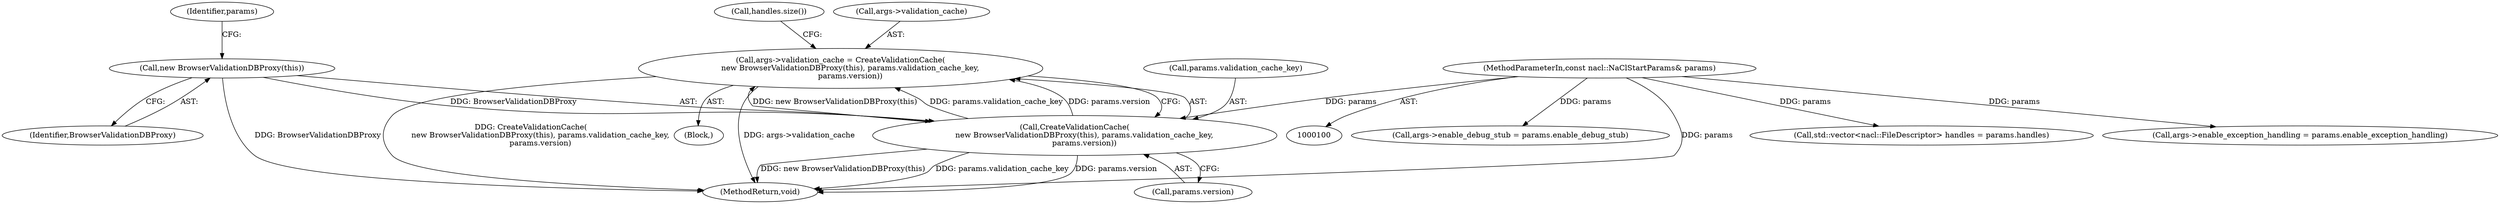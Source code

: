 digraph "0_Chrome_3b0d77670a0613f409110817455d2137576b485a_7@pointer" {
"1000243" [label="(Call,args->validation_cache = CreateValidationCache(\n        new BrowserValidationDBProxy(this), params.validation_cache_key,\n        params.version))"];
"1000247" [label="(Call,CreateValidationCache(\n        new BrowserValidationDBProxy(this), params.validation_cache_key,\n        params.version))"];
"1000248" [label="(Call,new BrowserValidationDBProxy(this))"];
"1000101" [label="(MethodParameterIn,const nacl::NaClStartParams& params)"];
"1000253" [label="(Call,params.version)"];
"1000237" [label="(Block,)"];
"1000249" [label="(Identifier,BrowserValidationDBProxy)"];
"1000251" [label="(Identifier,params)"];
"1000275" [label="(Call,args->enable_debug_stub = params.enable_debug_stub)"];
"1000248" [label="(Call,new BrowserValidationDBProxy(this))"];
"1000149" [label="(Call,std::vector<nacl::FileDescriptor> handles = params.handles)"];
"1000247" [label="(Call,CreateValidationCache(\n        new BrowserValidationDBProxy(this), params.validation_cache_key,\n        params.version))"];
"1000268" [label="(Call,args->enable_exception_handling = params.enable_exception_handling)"];
"1000250" [label="(Call,params.validation_cache_key)"];
"1000258" [label="(Call,handles.size())"];
"1000101" [label="(MethodParameterIn,const nacl::NaClStartParams& params)"];
"1000295" [label="(MethodReturn,void)"];
"1000244" [label="(Call,args->validation_cache)"];
"1000243" [label="(Call,args->validation_cache = CreateValidationCache(\n        new BrowserValidationDBProxy(this), params.validation_cache_key,\n        params.version))"];
"1000243" -> "1000237"  [label="AST: "];
"1000243" -> "1000247"  [label="CFG: "];
"1000244" -> "1000243"  [label="AST: "];
"1000247" -> "1000243"  [label="AST: "];
"1000258" -> "1000243"  [label="CFG: "];
"1000243" -> "1000295"  [label="DDG: args->validation_cache"];
"1000243" -> "1000295"  [label="DDG: CreateValidationCache(\n        new BrowserValidationDBProxy(this), params.validation_cache_key,\n        params.version)"];
"1000247" -> "1000243"  [label="DDG: new BrowserValidationDBProxy(this)"];
"1000247" -> "1000243"  [label="DDG: params.validation_cache_key"];
"1000247" -> "1000243"  [label="DDG: params.version"];
"1000247" -> "1000253"  [label="CFG: "];
"1000248" -> "1000247"  [label="AST: "];
"1000250" -> "1000247"  [label="AST: "];
"1000253" -> "1000247"  [label="AST: "];
"1000247" -> "1000295"  [label="DDG: params.version"];
"1000247" -> "1000295"  [label="DDG: new BrowserValidationDBProxy(this)"];
"1000247" -> "1000295"  [label="DDG: params.validation_cache_key"];
"1000248" -> "1000247"  [label="DDG: BrowserValidationDBProxy"];
"1000101" -> "1000247"  [label="DDG: params"];
"1000248" -> "1000249"  [label="CFG: "];
"1000249" -> "1000248"  [label="AST: "];
"1000251" -> "1000248"  [label="CFG: "];
"1000248" -> "1000295"  [label="DDG: BrowserValidationDBProxy"];
"1000101" -> "1000100"  [label="AST: "];
"1000101" -> "1000295"  [label="DDG: params"];
"1000101" -> "1000149"  [label="DDG: params"];
"1000101" -> "1000268"  [label="DDG: params"];
"1000101" -> "1000275"  [label="DDG: params"];
}
